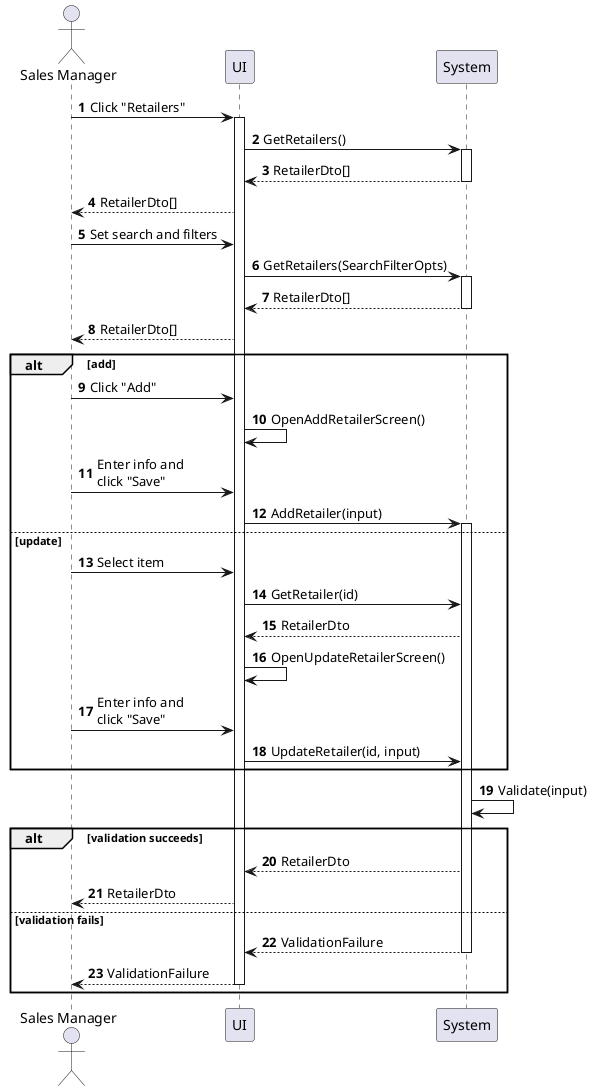 @startuml retailer-manage
autonumber

actor "Sales Manager" as a
participant UI as f
participant System as b

a -> f : Click "Retailers"
activate f
f -> b : GetRetailers()
activate b
return RetailerDto[]
f --> a : RetailerDto[]
a -> f : Set search and filters
f -> b : GetRetailers(SearchFilterOpts)
activate b
return RetailerDto[]
f --> a : RetailerDto[]

alt add
    a -> f : Click "Add"
    f -> f : OpenAddRetailerScreen()
    a -> f : Enter info and\nclick "Save"
    f -> b : AddRetailer(input)
    activate b
else update
    a -> f : Select item
    f -> b : GetRetailer(id)
    b --> f : RetailerDto
    f -> f : OpenUpdateRetailerScreen()
    a -> f : Enter info and\nclick "Save"
    f -> b : UpdateRetailer(id, input)
end

b -> b : Validate(input)

alt validation succeeds
    b --> f : RetailerDto
    f --> a : RetailerDto
else validation fails
    return ValidationFailure
    return ValidationFailure
end
@enduml